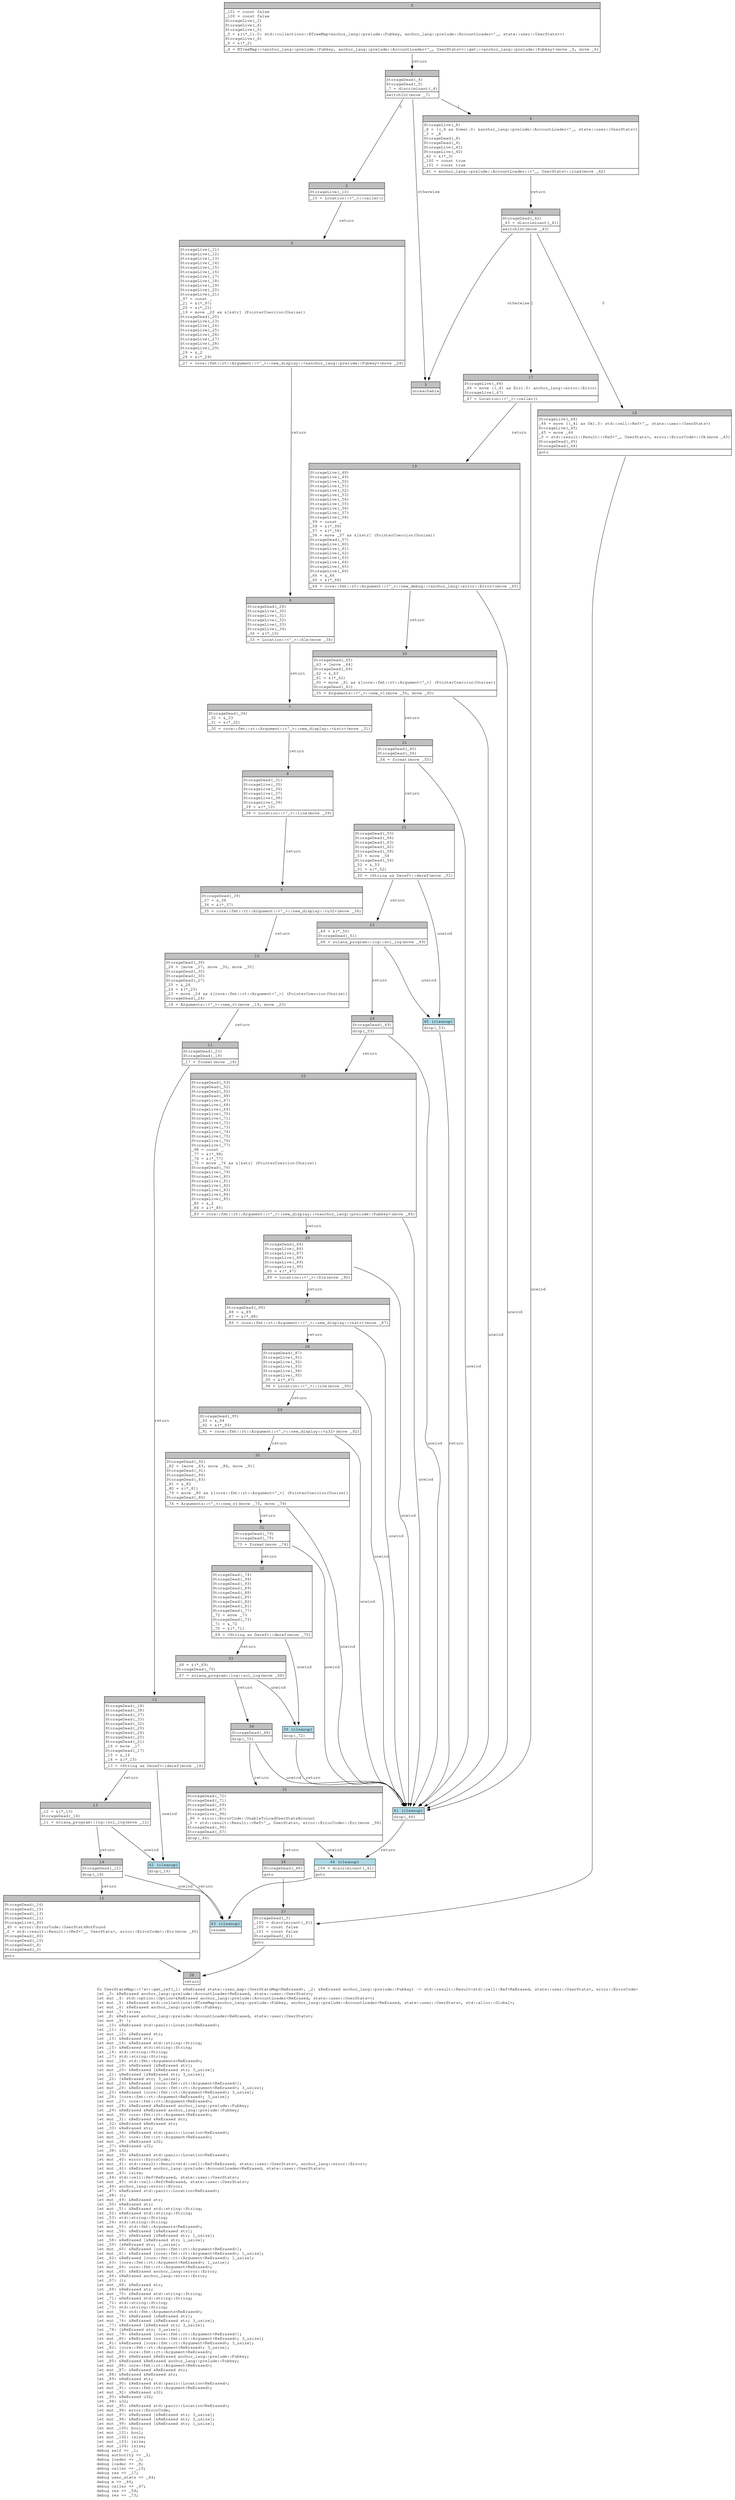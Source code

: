 digraph Mir_0_4490 {
    graph [fontname="Courier, monospace"];
    node [fontname="Courier, monospace"];
    edge [fontname="Courier, monospace"];
    label=<fn UserStatsMap::&lt;'a&gt;::get_ref(_1: &amp;ReErased state::user_map::UserStatsMap&lt;ReErased&gt;, _2: &amp;ReErased anchor_lang::prelude::Pubkey) -&gt; std::result::Result&lt;std::cell::Ref&lt;ReErased, state::user::UserStats&gt;, error::ErrorCode&gt;<br align="left"/>let _3: &amp;ReErased anchor_lang::prelude::AccountLoader&lt;ReErased, state::user::UserStats&gt;;<br align="left"/>let mut _4: std::option::Option&lt;&amp;ReErased anchor_lang::prelude::AccountLoader&lt;ReErased, state::user::UserStats&gt;&gt;;<br align="left"/>let mut _5: &amp;ReErased std::collections::BTreeMap&lt;anchor_lang::prelude::Pubkey, anchor_lang::prelude::AccountLoader&lt;ReErased, state::user::UserStats&gt;, std::alloc::Global&gt;;<br align="left"/>let mut _6: &amp;ReErased anchor_lang::prelude::Pubkey;<br align="left"/>let mut _7: isize;<br align="left"/>let _8: &amp;ReErased anchor_lang::prelude::AccountLoader&lt;ReErased, state::user::UserStats&gt;;<br align="left"/>let mut _9: !;<br align="left"/>let _10: &amp;ReErased std::panic::Location&lt;ReErased&gt;;<br align="left"/>let _11: ();<br align="left"/>let mut _12: &amp;ReErased str;<br align="left"/>let _13: &amp;ReErased str;<br align="left"/>let mut _14: &amp;ReErased std::string::String;<br align="left"/>let _15: &amp;ReErased std::string::String;<br align="left"/>let _16: std::string::String;<br align="left"/>let _17: std::string::String;<br align="left"/>let mut _18: std::fmt::Arguments&lt;ReErased&gt;;<br align="left"/>let mut _19: &amp;ReErased [&amp;ReErased str];<br align="left"/>let mut _20: &amp;ReErased [&amp;ReErased str; 3_usize];<br align="left"/>let _21: &amp;ReErased [&amp;ReErased str; 3_usize];<br align="left"/>let _22: [&amp;ReErased str; 3_usize];<br align="left"/>let mut _23: &amp;ReErased [core::fmt::rt::Argument&lt;ReErased&gt;];<br align="left"/>let mut _24: &amp;ReErased [core::fmt::rt::Argument&lt;ReErased&gt;; 3_usize];<br align="left"/>let _25: &amp;ReErased [core::fmt::rt::Argument&lt;ReErased&gt;; 3_usize];<br align="left"/>let _26: [core::fmt::rt::Argument&lt;ReErased&gt;; 3_usize];<br align="left"/>let mut _27: core::fmt::rt::Argument&lt;ReErased&gt;;<br align="left"/>let mut _28: &amp;ReErased &amp;ReErased anchor_lang::prelude::Pubkey;<br align="left"/>let _29: &amp;ReErased &amp;ReErased anchor_lang::prelude::Pubkey;<br align="left"/>let mut _30: core::fmt::rt::Argument&lt;ReErased&gt;;<br align="left"/>let mut _31: &amp;ReErased &amp;ReErased str;<br align="left"/>let _32: &amp;ReErased &amp;ReErased str;<br align="left"/>let _33: &amp;ReErased str;<br align="left"/>let mut _34: &amp;ReErased std::panic::Location&lt;ReErased&gt;;<br align="left"/>let mut _35: core::fmt::rt::Argument&lt;ReErased&gt;;<br align="left"/>let mut _36: &amp;ReErased u32;<br align="left"/>let _37: &amp;ReErased u32;<br align="left"/>let _38: u32;<br align="left"/>let mut _39: &amp;ReErased std::panic::Location&lt;ReErased&gt;;<br align="left"/>let mut _40: error::ErrorCode;<br align="left"/>let mut _41: std::result::Result&lt;std::cell::Ref&lt;ReErased, state::user::UserStats&gt;, anchor_lang::error::Error&gt;;<br align="left"/>let mut _42: &amp;ReErased anchor_lang::prelude::AccountLoader&lt;ReErased, state::user::UserStats&gt;;<br align="left"/>let mut _43: isize;<br align="left"/>let _44: std::cell::Ref&lt;ReErased, state::user::UserStats&gt;;<br align="left"/>let mut _45: std::cell::Ref&lt;ReErased, state::user::UserStats&gt;;<br align="left"/>let _46: anchor_lang::error::Error;<br align="left"/>let _47: &amp;ReErased std::panic::Location&lt;ReErased&gt;;<br align="left"/>let _48: ();<br align="left"/>let mut _49: &amp;ReErased str;<br align="left"/>let _50: &amp;ReErased str;<br align="left"/>let mut _51: &amp;ReErased std::string::String;<br align="left"/>let _52: &amp;ReErased std::string::String;<br align="left"/>let _53: std::string::String;<br align="left"/>let _54: std::string::String;<br align="left"/>let mut _55: std::fmt::Arguments&lt;ReErased&gt;;<br align="left"/>let mut _56: &amp;ReErased [&amp;ReErased str];<br align="left"/>let mut _57: &amp;ReErased [&amp;ReErased str; 1_usize];<br align="left"/>let _58: &amp;ReErased [&amp;ReErased str; 1_usize];<br align="left"/>let _59: [&amp;ReErased str; 1_usize];<br align="left"/>let mut _60: &amp;ReErased [core::fmt::rt::Argument&lt;ReErased&gt;];<br align="left"/>let mut _61: &amp;ReErased [core::fmt::rt::Argument&lt;ReErased&gt;; 1_usize];<br align="left"/>let _62: &amp;ReErased [core::fmt::rt::Argument&lt;ReErased&gt;; 1_usize];<br align="left"/>let _63: [core::fmt::rt::Argument&lt;ReErased&gt;; 1_usize];<br align="left"/>let mut _64: core::fmt::rt::Argument&lt;ReErased&gt;;<br align="left"/>let mut _65: &amp;ReErased anchor_lang::error::Error;<br align="left"/>let _66: &amp;ReErased anchor_lang::error::Error;<br align="left"/>let _67: ();<br align="left"/>let mut _68: &amp;ReErased str;<br align="left"/>let _69: &amp;ReErased str;<br align="left"/>let mut _70: &amp;ReErased std::string::String;<br align="left"/>let _71: &amp;ReErased std::string::String;<br align="left"/>let _72: std::string::String;<br align="left"/>let _73: std::string::String;<br align="left"/>let mut _74: std::fmt::Arguments&lt;ReErased&gt;;<br align="left"/>let mut _75: &amp;ReErased [&amp;ReErased str];<br align="left"/>let mut _76: &amp;ReErased [&amp;ReErased str; 3_usize];<br align="left"/>let _77: &amp;ReErased [&amp;ReErased str; 3_usize];<br align="left"/>let _78: [&amp;ReErased str; 3_usize];<br align="left"/>let mut _79: &amp;ReErased [core::fmt::rt::Argument&lt;ReErased&gt;];<br align="left"/>let mut _80: &amp;ReErased [core::fmt::rt::Argument&lt;ReErased&gt;; 3_usize];<br align="left"/>let _81: &amp;ReErased [core::fmt::rt::Argument&lt;ReErased&gt;; 3_usize];<br align="left"/>let _82: [core::fmt::rt::Argument&lt;ReErased&gt;; 3_usize];<br align="left"/>let mut _83: core::fmt::rt::Argument&lt;ReErased&gt;;<br align="left"/>let mut _84: &amp;ReErased &amp;ReErased anchor_lang::prelude::Pubkey;<br align="left"/>let _85: &amp;ReErased &amp;ReErased anchor_lang::prelude::Pubkey;<br align="left"/>let mut _86: core::fmt::rt::Argument&lt;ReErased&gt;;<br align="left"/>let mut _87: &amp;ReErased &amp;ReErased str;<br align="left"/>let _88: &amp;ReErased &amp;ReErased str;<br align="left"/>let _89: &amp;ReErased str;<br align="left"/>let mut _90: &amp;ReErased std::panic::Location&lt;ReErased&gt;;<br align="left"/>let mut _91: core::fmt::rt::Argument&lt;ReErased&gt;;<br align="left"/>let mut _92: &amp;ReErased u32;<br align="left"/>let _93: &amp;ReErased u32;<br align="left"/>let _94: u32;<br align="left"/>let mut _95: &amp;ReErased std::panic::Location&lt;ReErased&gt;;<br align="left"/>let mut _96: error::ErrorCode;<br align="left"/>let mut _97: &amp;ReErased [&amp;ReErased str; 3_usize];<br align="left"/>let mut _98: &amp;ReErased [&amp;ReErased str; 3_usize];<br align="left"/>let mut _99: &amp;ReErased [&amp;ReErased str; 1_usize];<br align="left"/>let mut _100: bool;<br align="left"/>let mut _101: bool;<br align="left"/>let mut _102: isize;<br align="left"/>let mut _103: isize;<br align="left"/>let mut _104: isize;<br align="left"/>debug self =&gt; _1;<br align="left"/>debug authority =&gt; _2;<br align="left"/>debug loader =&gt; _3;<br align="left"/>debug loader =&gt; _8;<br align="left"/>debug caller =&gt; _10;<br align="left"/>debug res =&gt; _17;<br align="left"/>debug user_stats =&gt; _44;<br align="left"/>debug e =&gt; _46;<br align="left"/>debug caller =&gt; _47;<br align="left"/>debug res =&gt; _54;<br align="left"/>debug res =&gt; _73;<br align="left"/>>;
    bb0__0_4490 [shape="none", label=<<table border="0" cellborder="1" cellspacing="0"><tr><td bgcolor="gray" align="center" colspan="1">0</td></tr><tr><td align="left" balign="left">_101 = const false<br/>_100 = const false<br/>StorageLive(_3)<br/>StorageLive(_4)<br/>StorageLive(_5)<br/>_5 = &amp;((*_1).0: std::collections::BTreeMap&lt;anchor_lang::prelude::Pubkey, anchor_lang::prelude::AccountLoader&lt;'_, state::user::UserStats&gt;&gt;)<br/>StorageLive(_6)<br/>_6 = &amp;(*_2)<br/></td></tr><tr><td align="left">_4 = BTreeMap::&lt;anchor_lang::prelude::Pubkey, anchor_lang::prelude::AccountLoader&lt;'_, UserStats&gt;&gt;::get::&lt;anchor_lang::prelude::Pubkey&gt;(move _5, move _6)</td></tr></table>>];
    bb1__0_4490 [shape="none", label=<<table border="0" cellborder="1" cellspacing="0"><tr><td bgcolor="gray" align="center" colspan="1">1</td></tr><tr><td align="left" balign="left">StorageDead(_6)<br/>StorageDead(_5)<br/>_7 = discriminant(_4)<br/></td></tr><tr><td align="left">switchInt(move _7)</td></tr></table>>];
    bb2__0_4490 [shape="none", label=<<table border="0" cellborder="1" cellspacing="0"><tr><td bgcolor="gray" align="center" colspan="1">2</td></tr><tr><td align="left" balign="left">StorageLive(_10)<br/></td></tr><tr><td align="left">_10 = Location::&lt;'_&gt;::caller()</td></tr></table>>];
    bb3__0_4490 [shape="none", label=<<table border="0" cellborder="1" cellspacing="0"><tr><td bgcolor="gray" align="center" colspan="1">3</td></tr><tr><td align="left">unreachable</td></tr></table>>];
    bb4__0_4490 [shape="none", label=<<table border="0" cellborder="1" cellspacing="0"><tr><td bgcolor="gray" align="center" colspan="1">4</td></tr><tr><td align="left" balign="left">StorageLive(_8)<br/>_8 = ((_4 as Some).0: &amp;anchor_lang::prelude::AccountLoader&lt;'_, state::user::UserStats&gt;)<br/>_3 = _8<br/>StorageDead(_8)<br/>StorageDead(_4)<br/>StorageLive(_41)<br/>StorageLive(_42)<br/>_42 = &amp;(*_3)<br/>_100 = const true<br/>_101 = const true<br/></td></tr><tr><td align="left">_41 = anchor_lang::prelude::AccountLoader::&lt;'_, UserStats&gt;::load(move _42)</td></tr></table>>];
    bb5__0_4490 [shape="none", label=<<table border="0" cellborder="1" cellspacing="0"><tr><td bgcolor="gray" align="center" colspan="1">5</td></tr><tr><td align="left" balign="left">StorageLive(_11)<br/>StorageLive(_12)<br/>StorageLive(_13)<br/>StorageLive(_14)<br/>StorageLive(_15)<br/>StorageLive(_16)<br/>StorageLive(_17)<br/>StorageLive(_18)<br/>StorageLive(_19)<br/>StorageLive(_20)<br/>StorageLive(_21)<br/>_97 = const _<br/>_21 = &amp;(*_97)<br/>_20 = &amp;(*_21)<br/>_19 = move _20 as &amp;[&amp;str] (PointerCoercion(Unsize))<br/>StorageDead(_20)<br/>StorageLive(_23)<br/>StorageLive(_24)<br/>StorageLive(_25)<br/>StorageLive(_26)<br/>StorageLive(_27)<br/>StorageLive(_28)<br/>StorageLive(_29)<br/>_29 = &amp;_2<br/>_28 = &amp;(*_29)<br/></td></tr><tr><td align="left">_27 = core::fmt::rt::Argument::&lt;'_&gt;::new_display::&lt;&amp;anchor_lang::prelude::Pubkey&gt;(move _28)</td></tr></table>>];
    bb6__0_4490 [shape="none", label=<<table border="0" cellborder="1" cellspacing="0"><tr><td bgcolor="gray" align="center" colspan="1">6</td></tr><tr><td align="left" balign="left">StorageDead(_28)<br/>StorageLive(_30)<br/>StorageLive(_31)<br/>StorageLive(_32)<br/>StorageLive(_33)<br/>StorageLive(_34)<br/>_34 = &amp;(*_10)<br/></td></tr><tr><td align="left">_33 = Location::&lt;'_&gt;::file(move _34)</td></tr></table>>];
    bb7__0_4490 [shape="none", label=<<table border="0" cellborder="1" cellspacing="0"><tr><td bgcolor="gray" align="center" colspan="1">7</td></tr><tr><td align="left" balign="left">StorageDead(_34)<br/>_32 = &amp;_33<br/>_31 = &amp;(*_32)<br/></td></tr><tr><td align="left">_30 = core::fmt::rt::Argument::&lt;'_&gt;::new_display::&lt;&amp;str&gt;(move _31)</td></tr></table>>];
    bb8__0_4490 [shape="none", label=<<table border="0" cellborder="1" cellspacing="0"><tr><td bgcolor="gray" align="center" colspan="1">8</td></tr><tr><td align="left" balign="left">StorageDead(_31)<br/>StorageLive(_35)<br/>StorageLive(_36)<br/>StorageLive(_37)<br/>StorageLive(_38)<br/>StorageLive(_39)<br/>_39 = &amp;(*_10)<br/></td></tr><tr><td align="left">_38 = Location::&lt;'_&gt;::line(move _39)</td></tr></table>>];
    bb9__0_4490 [shape="none", label=<<table border="0" cellborder="1" cellspacing="0"><tr><td bgcolor="gray" align="center" colspan="1">9</td></tr><tr><td align="left" balign="left">StorageDead(_39)<br/>_37 = &amp;_38<br/>_36 = &amp;(*_37)<br/></td></tr><tr><td align="left">_35 = core::fmt::rt::Argument::&lt;'_&gt;::new_display::&lt;u32&gt;(move _36)</td></tr></table>>];
    bb10__0_4490 [shape="none", label=<<table border="0" cellborder="1" cellspacing="0"><tr><td bgcolor="gray" align="center" colspan="1">10</td></tr><tr><td align="left" balign="left">StorageDead(_36)<br/>_26 = [move _27, move _30, move _35]<br/>StorageDead(_35)<br/>StorageDead(_30)<br/>StorageDead(_27)<br/>_25 = &amp;_26<br/>_24 = &amp;(*_25)<br/>_23 = move _24 as &amp;[core::fmt::rt::Argument&lt;'_&gt;] (PointerCoercion(Unsize))<br/>StorageDead(_24)<br/></td></tr><tr><td align="left">_18 = Arguments::&lt;'_&gt;::new_v1(move _19, move _23)</td></tr></table>>];
    bb11__0_4490 [shape="none", label=<<table border="0" cellborder="1" cellspacing="0"><tr><td bgcolor="gray" align="center" colspan="1">11</td></tr><tr><td align="left" balign="left">StorageDead(_23)<br/>StorageDead(_19)<br/></td></tr><tr><td align="left">_17 = format(move _18)</td></tr></table>>];
    bb12__0_4490 [shape="none", label=<<table border="0" cellborder="1" cellspacing="0"><tr><td bgcolor="gray" align="center" colspan="1">12</td></tr><tr><td align="left" balign="left">StorageDead(_18)<br/>StorageDead(_38)<br/>StorageDead(_37)<br/>StorageDead(_33)<br/>StorageDead(_32)<br/>StorageDead(_29)<br/>StorageDead(_26)<br/>StorageDead(_25)<br/>StorageDead(_21)<br/>_16 = move _17<br/>StorageDead(_17)<br/>_15 = &amp;_16<br/>_14 = &amp;(*_15)<br/></td></tr><tr><td align="left">_13 = &lt;String as Deref&gt;::deref(move _14)</td></tr></table>>];
    bb13__0_4490 [shape="none", label=<<table border="0" cellborder="1" cellspacing="0"><tr><td bgcolor="gray" align="center" colspan="1">13</td></tr><tr><td align="left" balign="left">_12 = &amp;(*_13)<br/>StorageDead(_14)<br/></td></tr><tr><td align="left">_11 = solana_program::log::sol_log(move _12)</td></tr></table>>];
    bb14__0_4490 [shape="none", label=<<table border="0" cellborder="1" cellspacing="0"><tr><td bgcolor="gray" align="center" colspan="1">14</td></tr><tr><td align="left" balign="left">StorageDead(_12)<br/></td></tr><tr><td align="left">drop(_16)</td></tr></table>>];
    bb15__0_4490 [shape="none", label=<<table border="0" cellborder="1" cellspacing="0"><tr><td bgcolor="gray" align="center" colspan="1">15</td></tr><tr><td align="left" balign="left">StorageDead(_16)<br/>StorageDead(_15)<br/>StorageDead(_13)<br/>StorageDead(_11)<br/>StorageLive(_40)<br/>_40 = error::ErrorCode::UserStatsNotFound<br/>_0 = std::result::Result::&lt;Ref&lt;'_, UserStats&gt;, error::ErrorCode&gt;::Err(move _40)<br/>StorageDead(_40)<br/>StorageDead(_10)<br/>StorageDead(_4)<br/>StorageDead(_3)<br/></td></tr><tr><td align="left">goto</td></tr></table>>];
    bb16__0_4490 [shape="none", label=<<table border="0" cellborder="1" cellspacing="0"><tr><td bgcolor="gray" align="center" colspan="1">16</td></tr><tr><td align="left" balign="left">StorageDead(_42)<br/>_43 = discriminant(_41)<br/></td></tr><tr><td align="left">switchInt(move _43)</td></tr></table>>];
    bb17__0_4490 [shape="none", label=<<table border="0" cellborder="1" cellspacing="0"><tr><td bgcolor="gray" align="center" colspan="1">17</td></tr><tr><td align="left" balign="left">StorageLive(_46)<br/>_46 = move ((_41 as Err).0: anchor_lang::error::Error)<br/>StorageLive(_47)<br/></td></tr><tr><td align="left">_47 = Location::&lt;'_&gt;::caller()</td></tr></table>>];
    bb18__0_4490 [shape="none", label=<<table border="0" cellborder="1" cellspacing="0"><tr><td bgcolor="gray" align="center" colspan="1">18</td></tr><tr><td align="left" balign="left">StorageLive(_44)<br/>_44 = move ((_41 as Ok).0: std::cell::Ref&lt;'_, state::user::UserStats&gt;)<br/>StorageLive(_45)<br/>_45 = move _44<br/>_0 = std::result::Result::&lt;Ref&lt;'_, UserStats&gt;, error::ErrorCode&gt;::Ok(move _45)<br/>StorageDead(_45)<br/>StorageDead(_44)<br/></td></tr><tr><td align="left">goto</td></tr></table>>];
    bb19__0_4490 [shape="none", label=<<table border="0" cellborder="1" cellspacing="0"><tr><td bgcolor="gray" align="center" colspan="1">19</td></tr><tr><td align="left" balign="left">StorageLive(_48)<br/>StorageLive(_49)<br/>StorageLive(_50)<br/>StorageLive(_51)<br/>StorageLive(_52)<br/>StorageLive(_53)<br/>StorageLive(_54)<br/>StorageLive(_55)<br/>StorageLive(_56)<br/>StorageLive(_57)<br/>StorageLive(_58)<br/>_99 = const _<br/>_58 = &amp;(*_99)<br/>_57 = &amp;(*_58)<br/>_56 = move _57 as &amp;[&amp;str] (PointerCoercion(Unsize))<br/>StorageDead(_57)<br/>StorageLive(_60)<br/>StorageLive(_61)<br/>StorageLive(_62)<br/>StorageLive(_63)<br/>StorageLive(_64)<br/>StorageLive(_65)<br/>StorageLive(_66)<br/>_66 = &amp;_46<br/>_65 = &amp;(*_66)<br/></td></tr><tr><td align="left">_64 = core::fmt::rt::Argument::&lt;'_&gt;::new_debug::&lt;anchor_lang::error::Error&gt;(move _65)</td></tr></table>>];
    bb20__0_4490 [shape="none", label=<<table border="0" cellborder="1" cellspacing="0"><tr><td bgcolor="gray" align="center" colspan="1">20</td></tr><tr><td align="left" balign="left">StorageDead(_65)<br/>_63 = [move _64]<br/>StorageDead(_64)<br/>_62 = &amp;_63<br/>_61 = &amp;(*_62)<br/>_60 = move _61 as &amp;[core::fmt::rt::Argument&lt;'_&gt;] (PointerCoercion(Unsize))<br/>StorageDead(_61)<br/></td></tr><tr><td align="left">_55 = Arguments::&lt;'_&gt;::new_v1(move _56, move _60)</td></tr></table>>];
    bb21__0_4490 [shape="none", label=<<table border="0" cellborder="1" cellspacing="0"><tr><td bgcolor="gray" align="center" colspan="1">21</td></tr><tr><td align="left" balign="left">StorageDead(_60)<br/>StorageDead(_56)<br/></td></tr><tr><td align="left">_54 = format(move _55)</td></tr></table>>];
    bb22__0_4490 [shape="none", label=<<table border="0" cellborder="1" cellspacing="0"><tr><td bgcolor="gray" align="center" colspan="1">22</td></tr><tr><td align="left" balign="left">StorageDead(_55)<br/>StorageDead(_66)<br/>StorageDead(_63)<br/>StorageDead(_62)<br/>StorageDead(_58)<br/>_53 = move _54<br/>StorageDead(_54)<br/>_52 = &amp;_53<br/>_51 = &amp;(*_52)<br/></td></tr><tr><td align="left">_50 = &lt;String as Deref&gt;::deref(move _51)</td></tr></table>>];
    bb23__0_4490 [shape="none", label=<<table border="0" cellborder="1" cellspacing="0"><tr><td bgcolor="gray" align="center" colspan="1">23</td></tr><tr><td align="left" balign="left">_49 = &amp;(*_50)<br/>StorageDead(_51)<br/></td></tr><tr><td align="left">_48 = solana_program::log::sol_log(move _49)</td></tr></table>>];
    bb24__0_4490 [shape="none", label=<<table border="0" cellborder="1" cellspacing="0"><tr><td bgcolor="gray" align="center" colspan="1">24</td></tr><tr><td align="left" balign="left">StorageDead(_49)<br/></td></tr><tr><td align="left">drop(_53)</td></tr></table>>];
    bb25__0_4490 [shape="none", label=<<table border="0" cellborder="1" cellspacing="0"><tr><td bgcolor="gray" align="center" colspan="1">25</td></tr><tr><td align="left" balign="left">StorageDead(_53)<br/>StorageDead(_52)<br/>StorageDead(_50)<br/>StorageDead(_48)<br/>StorageLive(_67)<br/>StorageLive(_68)<br/>StorageLive(_69)<br/>StorageLive(_70)<br/>StorageLive(_71)<br/>StorageLive(_72)<br/>StorageLive(_73)<br/>StorageLive(_74)<br/>StorageLive(_75)<br/>StorageLive(_76)<br/>StorageLive(_77)<br/>_98 = const _<br/>_77 = &amp;(*_98)<br/>_76 = &amp;(*_77)<br/>_75 = move _76 as &amp;[&amp;str] (PointerCoercion(Unsize))<br/>StorageDead(_76)<br/>StorageLive(_79)<br/>StorageLive(_80)<br/>StorageLive(_81)<br/>StorageLive(_82)<br/>StorageLive(_83)<br/>StorageLive(_84)<br/>StorageLive(_85)<br/>_85 = &amp;_2<br/>_84 = &amp;(*_85)<br/></td></tr><tr><td align="left">_83 = core::fmt::rt::Argument::&lt;'_&gt;::new_display::&lt;&amp;anchor_lang::prelude::Pubkey&gt;(move _84)</td></tr></table>>];
    bb26__0_4490 [shape="none", label=<<table border="0" cellborder="1" cellspacing="0"><tr><td bgcolor="gray" align="center" colspan="1">26</td></tr><tr><td align="left" balign="left">StorageDead(_84)<br/>StorageLive(_86)<br/>StorageLive(_87)<br/>StorageLive(_88)<br/>StorageLive(_89)<br/>StorageLive(_90)<br/>_90 = &amp;(*_47)<br/></td></tr><tr><td align="left">_89 = Location::&lt;'_&gt;::file(move _90)</td></tr></table>>];
    bb27__0_4490 [shape="none", label=<<table border="0" cellborder="1" cellspacing="0"><tr><td bgcolor="gray" align="center" colspan="1">27</td></tr><tr><td align="left" balign="left">StorageDead(_90)<br/>_88 = &amp;_89<br/>_87 = &amp;(*_88)<br/></td></tr><tr><td align="left">_86 = core::fmt::rt::Argument::&lt;'_&gt;::new_display::&lt;&amp;str&gt;(move _87)</td></tr></table>>];
    bb28__0_4490 [shape="none", label=<<table border="0" cellborder="1" cellspacing="0"><tr><td bgcolor="gray" align="center" colspan="1">28</td></tr><tr><td align="left" balign="left">StorageDead(_87)<br/>StorageLive(_91)<br/>StorageLive(_92)<br/>StorageLive(_93)<br/>StorageLive(_94)<br/>StorageLive(_95)<br/>_95 = &amp;(*_47)<br/></td></tr><tr><td align="left">_94 = Location::&lt;'_&gt;::line(move _95)</td></tr></table>>];
    bb29__0_4490 [shape="none", label=<<table border="0" cellborder="1" cellspacing="0"><tr><td bgcolor="gray" align="center" colspan="1">29</td></tr><tr><td align="left" balign="left">StorageDead(_95)<br/>_93 = &amp;_94<br/>_92 = &amp;(*_93)<br/></td></tr><tr><td align="left">_91 = core::fmt::rt::Argument::&lt;'_&gt;::new_display::&lt;u32&gt;(move _92)</td></tr></table>>];
    bb30__0_4490 [shape="none", label=<<table border="0" cellborder="1" cellspacing="0"><tr><td bgcolor="gray" align="center" colspan="1">30</td></tr><tr><td align="left" balign="left">StorageDead(_92)<br/>_82 = [move _83, move _86, move _91]<br/>StorageDead(_91)<br/>StorageDead(_86)<br/>StorageDead(_83)<br/>_81 = &amp;_82<br/>_80 = &amp;(*_81)<br/>_79 = move _80 as &amp;[core::fmt::rt::Argument&lt;'_&gt;] (PointerCoercion(Unsize))<br/>StorageDead(_80)<br/></td></tr><tr><td align="left">_74 = Arguments::&lt;'_&gt;::new_v1(move _75, move _79)</td></tr></table>>];
    bb31__0_4490 [shape="none", label=<<table border="0" cellborder="1" cellspacing="0"><tr><td bgcolor="gray" align="center" colspan="1">31</td></tr><tr><td align="left" balign="left">StorageDead(_79)<br/>StorageDead(_75)<br/></td></tr><tr><td align="left">_73 = format(move _74)</td></tr></table>>];
    bb32__0_4490 [shape="none", label=<<table border="0" cellborder="1" cellspacing="0"><tr><td bgcolor="gray" align="center" colspan="1">32</td></tr><tr><td align="left" balign="left">StorageDead(_74)<br/>StorageDead(_94)<br/>StorageDead(_93)<br/>StorageDead(_89)<br/>StorageDead(_88)<br/>StorageDead(_85)<br/>StorageDead(_82)<br/>StorageDead(_81)<br/>StorageDead(_77)<br/>_72 = move _73<br/>StorageDead(_73)<br/>_71 = &amp;_72<br/>_70 = &amp;(*_71)<br/></td></tr><tr><td align="left">_69 = &lt;String as Deref&gt;::deref(move _70)</td></tr></table>>];
    bb33__0_4490 [shape="none", label=<<table border="0" cellborder="1" cellspacing="0"><tr><td bgcolor="gray" align="center" colspan="1">33</td></tr><tr><td align="left" balign="left">_68 = &amp;(*_69)<br/>StorageDead(_70)<br/></td></tr><tr><td align="left">_67 = solana_program::log::sol_log(move _68)</td></tr></table>>];
    bb34__0_4490 [shape="none", label=<<table border="0" cellborder="1" cellspacing="0"><tr><td bgcolor="gray" align="center" colspan="1">34</td></tr><tr><td align="left" balign="left">StorageDead(_68)<br/></td></tr><tr><td align="left">drop(_72)</td></tr></table>>];
    bb35__0_4490 [shape="none", label=<<table border="0" cellborder="1" cellspacing="0"><tr><td bgcolor="gray" align="center" colspan="1">35</td></tr><tr><td align="left" balign="left">StorageDead(_72)<br/>StorageDead(_71)<br/>StorageDead(_69)<br/>StorageDead(_67)<br/>StorageLive(_96)<br/>_96 = error::ErrorCode::UnableToLoadUserStatsAccount<br/>_0 = std::result::Result::&lt;Ref&lt;'_, UserStats&gt;, error::ErrorCode&gt;::Err(move _96)<br/>StorageDead(_96)<br/>StorageDead(_47)<br/></td></tr><tr><td align="left">drop(_46)</td></tr></table>>];
    bb36__0_4490 [shape="none", label=<<table border="0" cellborder="1" cellspacing="0"><tr><td bgcolor="gray" align="center" colspan="1">36</td></tr><tr><td align="left" balign="left">StorageDead(_46)<br/></td></tr><tr><td align="left">goto</td></tr></table>>];
    bb37__0_4490 [shape="none", label=<<table border="0" cellborder="1" cellspacing="0"><tr><td bgcolor="gray" align="center" colspan="1">37</td></tr><tr><td align="left" balign="left">StorageDead(_3)<br/>_102 = discriminant(_41)<br/>_100 = const false<br/>_101 = const false<br/>StorageDead(_41)<br/></td></tr><tr><td align="left">goto</td></tr></table>>];
    bb38__0_4490 [shape="none", label=<<table border="0" cellborder="1" cellspacing="0"><tr><td bgcolor="gray" align="center" colspan="1">38</td></tr><tr><td align="left">return</td></tr></table>>];
    bb39__0_4490 [shape="none", label=<<table border="0" cellborder="1" cellspacing="0"><tr><td bgcolor="lightblue" align="center" colspan="1">39 (cleanup)</td></tr><tr><td align="left">drop(_72)</td></tr></table>>];
    bb40__0_4490 [shape="none", label=<<table border="0" cellborder="1" cellspacing="0"><tr><td bgcolor="lightblue" align="center" colspan="1">40 (cleanup)</td></tr><tr><td align="left">drop(_53)</td></tr></table>>];
    bb41__0_4490 [shape="none", label=<<table border="0" cellborder="1" cellspacing="0"><tr><td bgcolor="lightblue" align="center" colspan="1">41 (cleanup)</td></tr><tr><td align="left">drop(_46)</td></tr></table>>];
    bb42__0_4490 [shape="none", label=<<table border="0" cellborder="1" cellspacing="0"><tr><td bgcolor="lightblue" align="center" colspan="1">42 (cleanup)</td></tr><tr><td align="left">drop(_16)</td></tr></table>>];
    bb43__0_4490 [shape="none", label=<<table border="0" cellborder="1" cellspacing="0"><tr><td bgcolor="lightblue" align="center" colspan="1">43 (cleanup)</td></tr><tr><td align="left">resume</td></tr></table>>];
    bb44__0_4490 [shape="none", label=<<table border="0" cellborder="1" cellspacing="0"><tr><td bgcolor="lightblue" align="center" colspan="1">44 (cleanup)</td></tr><tr><td align="left" balign="left">_104 = discriminant(_41)<br/></td></tr><tr><td align="left">goto</td></tr></table>>];
    bb0__0_4490 -> bb1__0_4490 [label="return"];
    bb1__0_4490 -> bb2__0_4490 [label="0"];
    bb1__0_4490 -> bb4__0_4490 [label="1"];
    bb1__0_4490 -> bb3__0_4490 [label="otherwise"];
    bb2__0_4490 -> bb5__0_4490 [label="return"];
    bb4__0_4490 -> bb16__0_4490 [label="return"];
    bb5__0_4490 -> bb6__0_4490 [label="return"];
    bb6__0_4490 -> bb7__0_4490 [label="return"];
    bb7__0_4490 -> bb8__0_4490 [label="return"];
    bb8__0_4490 -> bb9__0_4490 [label="return"];
    bb9__0_4490 -> bb10__0_4490 [label="return"];
    bb10__0_4490 -> bb11__0_4490 [label="return"];
    bb11__0_4490 -> bb12__0_4490 [label="return"];
    bb12__0_4490 -> bb13__0_4490 [label="return"];
    bb12__0_4490 -> bb42__0_4490 [label="unwind"];
    bb13__0_4490 -> bb14__0_4490 [label="return"];
    bb13__0_4490 -> bb42__0_4490 [label="unwind"];
    bb14__0_4490 -> bb15__0_4490 [label="return"];
    bb14__0_4490 -> bb43__0_4490 [label="unwind"];
    bb15__0_4490 -> bb38__0_4490 [label=""];
    bb16__0_4490 -> bb18__0_4490 [label="0"];
    bb16__0_4490 -> bb17__0_4490 [label="1"];
    bb16__0_4490 -> bb3__0_4490 [label="otherwise"];
    bb17__0_4490 -> bb19__0_4490 [label="return"];
    bb17__0_4490 -> bb41__0_4490 [label="unwind"];
    bb18__0_4490 -> bb37__0_4490 [label=""];
    bb19__0_4490 -> bb20__0_4490 [label="return"];
    bb19__0_4490 -> bb41__0_4490 [label="unwind"];
    bb20__0_4490 -> bb21__0_4490 [label="return"];
    bb20__0_4490 -> bb41__0_4490 [label="unwind"];
    bb21__0_4490 -> bb22__0_4490 [label="return"];
    bb21__0_4490 -> bb41__0_4490 [label="unwind"];
    bb22__0_4490 -> bb23__0_4490 [label="return"];
    bb22__0_4490 -> bb40__0_4490 [label="unwind"];
    bb23__0_4490 -> bb24__0_4490 [label="return"];
    bb23__0_4490 -> bb40__0_4490 [label="unwind"];
    bb24__0_4490 -> bb25__0_4490 [label="return"];
    bb24__0_4490 -> bb41__0_4490 [label="unwind"];
    bb25__0_4490 -> bb26__0_4490 [label="return"];
    bb25__0_4490 -> bb41__0_4490 [label="unwind"];
    bb26__0_4490 -> bb27__0_4490 [label="return"];
    bb26__0_4490 -> bb41__0_4490 [label="unwind"];
    bb27__0_4490 -> bb28__0_4490 [label="return"];
    bb27__0_4490 -> bb41__0_4490 [label="unwind"];
    bb28__0_4490 -> bb29__0_4490 [label="return"];
    bb28__0_4490 -> bb41__0_4490 [label="unwind"];
    bb29__0_4490 -> bb30__0_4490 [label="return"];
    bb29__0_4490 -> bb41__0_4490 [label="unwind"];
    bb30__0_4490 -> bb31__0_4490 [label="return"];
    bb30__0_4490 -> bb41__0_4490 [label="unwind"];
    bb31__0_4490 -> bb32__0_4490 [label="return"];
    bb31__0_4490 -> bb41__0_4490 [label="unwind"];
    bb32__0_4490 -> bb33__0_4490 [label="return"];
    bb32__0_4490 -> bb39__0_4490 [label="unwind"];
    bb33__0_4490 -> bb34__0_4490 [label="return"];
    bb33__0_4490 -> bb39__0_4490 [label="unwind"];
    bb34__0_4490 -> bb35__0_4490 [label="return"];
    bb34__0_4490 -> bb41__0_4490 [label="unwind"];
    bb35__0_4490 -> bb36__0_4490 [label="return"];
    bb35__0_4490 -> bb44__0_4490 [label="unwind"];
    bb36__0_4490 -> bb37__0_4490 [label=""];
    bb37__0_4490 -> bb38__0_4490 [label=""];
    bb39__0_4490 -> bb41__0_4490 [label="return"];
    bb40__0_4490 -> bb41__0_4490 [label="return"];
    bb41__0_4490 -> bb44__0_4490 [label="return"];
    bb42__0_4490 -> bb43__0_4490 [label="return"];
    bb44__0_4490 -> bb43__0_4490 [label=""];
}
